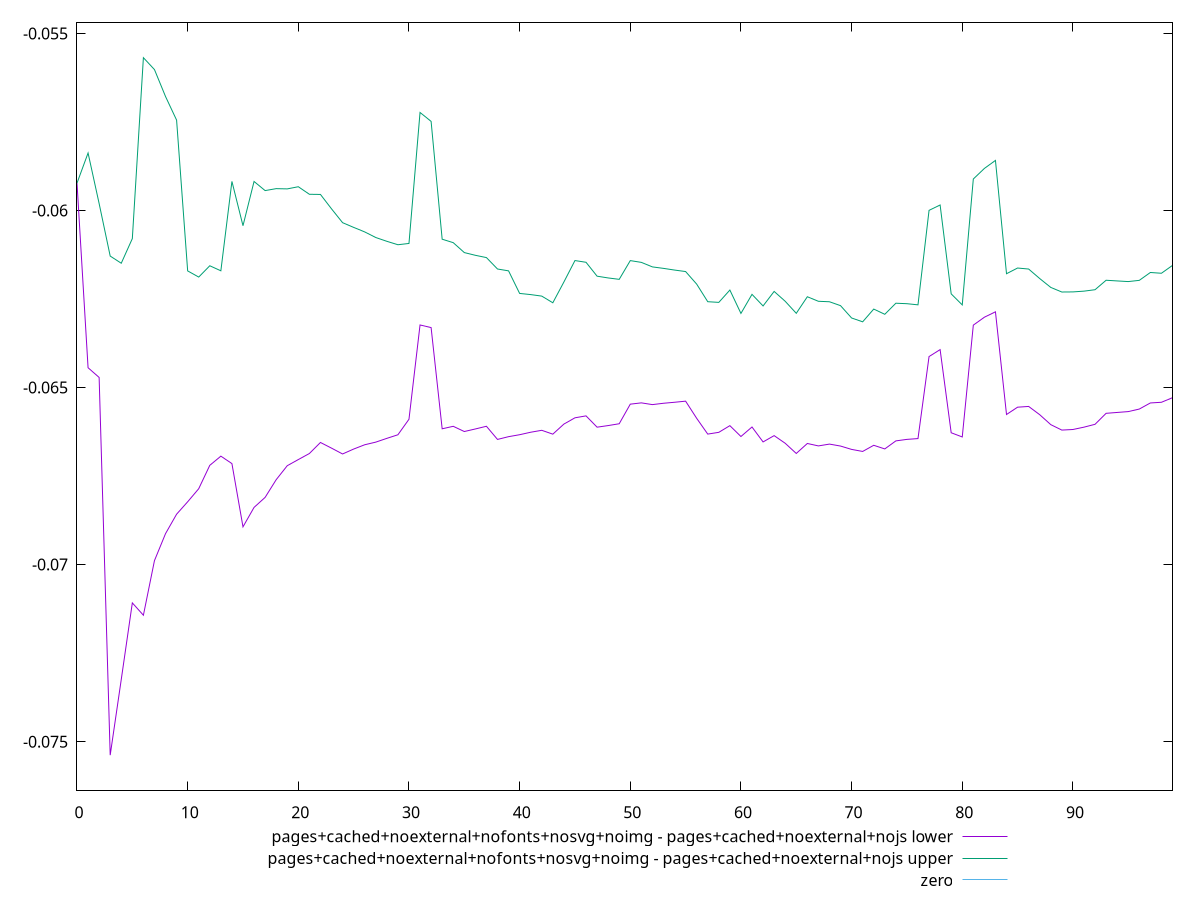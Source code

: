reset

$pagesCachedNoexternalNofontsNosvgNoimgPagesCachedNoexternalNojsLower <<EOF
0 -0.05922515473415546
1 -0.06444030299292468
2 -0.0647138931020834
3 -0.07538114605168207
4 -0.07324319100336381
5 -0.0710814752314241
6 -0.07142961529547974
7 -0.06988691715507353
8 -0.06912550058559344
9 -0.06857634561243449
10 -0.06822558887653828
11 -0.06785604913828887
12 -0.06719602766992509
13 -0.06693676691395446
14 -0.06714765446363982
15 -0.06893331132006589
16 -0.0683841599795807
17 -0.068101040098603
18 -0.06760160845529381
19 -0.0672065686114429
20 -0.06703270710515391
21 -0.06686244285283638
22 -0.06655035334351227
23 -0.06671025055546258
24 -0.06687519212673174
25 -0.0667365721925525
26 -0.06661507505251045
27 -0.06654066213477831
28 -0.06643431442405602
29 -0.06633293611767878
30 -0.0658944611103249
31 -0.06323171925015099
32 -0.06330583172636044
33 -0.06616414620627567
34 -0.06609369022704531
35 -0.06624125140309102
36 -0.06616891953603607
37 -0.06609275628987506
38 -0.06646424776014724
39 -0.06638644590756024
40 -0.0663314447879597
41 -0.06626127852747855
42 -0.0662068870430012
43 -0.06631550084534298
44 -0.06603085031579257
45 -0.06585381233622009
46 -0.06579928123349035
47 -0.06611837911471194
48 -0.06607301898201148
49 -0.06602156572227678
50 -0.06546823646298286
51 -0.06543190799157968
52 -0.06548109358003718
53 -0.06544313113861841
54 -0.06541485765812899
55 -0.06538358768211301
56 -0.06586825707639284
57 -0.06631378836448004
58 -0.06626402293134712
59 -0.06607559354395884
60 -0.06638198253664457
61 -0.06611333193028565
62 -0.06653517578764061
63 -0.06635708419776752
64 -0.0665729917550226
65 -0.06686071583833281
66 -0.0665787815328434
67 -0.0666477063673343
68 -0.06659624701829465
69 -0.06665156798475169
70 -0.06674609279513281
71 -0.06680376712969772
72 -0.06663010176658535
73 -0.0667327479688108
74 -0.06650581155217883
75 -0.0664630981277072
76 -0.06644049858340143
77 -0.0641232171406219
78 -0.06392782975324267
79 -0.0662760201812018
80 -0.06639470846537573
81 -0.06323644644638847
82 -0.06301279469709804
83 -0.06286029667015672
84 -0.0657602651894361
85 -0.06555392857024166
86 -0.06553264538407874
87 -0.06576594308759066
88 -0.06604690327482696
89 -0.0662004349782441
90 -0.06618417466212245
91 -0.06611784015872936
92 -0.06603737476065664
93 -0.06572699917040709
94 -0.06570254188960435
95 -0.06567845208108365
96 -0.06560654474724521
97 -0.06543437192147081
98 -0.06541513853262226
99 -0.0652859054089444
EOF

$pagesCachedNoexternalNofontsNosvgNoimgPagesCachedNoexternalNojsUpper <<EOF
0 -0.05922515473415546
1 -0.05837490582405293
2 -0.05980285419307219
3 -0.06128598363771081
4 -0.06148847341221512
5 -0.06079237351140538
6 -0.05568354199306737
7 -0.056018955821207
8 -0.05677972612775481
9 -0.05744578565399442
10 -0.06170488672607045
11 -0.06187880908165625
12 -0.06155963046510844
13 -0.06170184677322087
14 -0.05917692323192611
15 -0.06042908559051005
16 -0.059178739026223726
17 -0.05943676956015349
18 -0.05938164243331682
19 -0.059388623256050786
20 -0.059327446471696466
21 -0.05954092852824289
22 -0.05954540005937877
23 -0.05995204431998509
24 -0.06034287325288204
25 -0.06047581506637209
26 -0.06060391118402293
27 -0.060761955952921845
28 -0.06086898338976376
29 -0.06096589139183649
30 -0.06092960891408142
31 -0.05723037757757825
32 -0.05748235967097678
33 -0.06080972305118945
34 -0.0609071488016108
35 -0.061187405427466576
36 -0.06126423340513912
37 -0.061328789129872094
38 -0.06165124698807225
39 -0.06170334415538961
40 -0.06234085517923239
41 -0.06237386393588261
42 -0.06241673908257456
43 -0.06260510212331617
44 -0.06201831551395987
45 -0.0614124389939911
46 -0.06146155406917994
47 -0.061854113313054154
48 -0.061903705744958605
49 -0.06194316874118656
50 -0.061414116974302074
51 -0.06146411162382085
52 -0.06159188429808137
53 -0.061633404434175455
54 -0.06168115764841158
55 -0.06172312579023724
56 -0.062078243452221606
57 -0.06257467737614525
58 -0.06259388623594478
59 -0.06224586822110282
60 -0.06290552399284172
61 -0.06236726724979161
62 -0.06269472077705658
63 -0.06228420739674835
64 -0.06256294841630997
65 -0.06290279604127885
66 -0.06243482165928801
67 -0.06256298201244404
68 -0.0625762166230787
69 -0.062686227795
70 -0.06303467201585485
71 -0.06314289800278326
72 -0.06278319649319553
73 -0.06293046690492497
74 -0.06261756053509537
75 -0.06263110404760999
76 -0.06266350586545019
77 -0.05999496218796581
78 -0.05984298884867929
79 -0.06235313870716123
80 -0.06266535562432932
81 -0.05910959297339481
82 -0.05881048846728191
83 -0.05858449469867941
84 -0.06178442997627121
85 -0.061623583572128944
86 -0.0616522982433714
87 -0.06192052054641848
88 -0.0621717408837952
89 -0.06230112139355163
90 -0.06229804117200588
91 -0.06227664185983315
92 -0.062236212284306744
93 -0.06196882170663781
94 -0.061987931418863045
95 -0.062006430114435344
96 -0.06197164745329602
97 -0.06174958395781718
98 -0.061771283603477604
99 -0.06154968998764056
EOF

set key outside below
set xrange [0:99]
set yrange [-0.07638114605168207:-0.05468354199306737]
set trange [-0.07638114605168207:-0.05468354199306737]
set terminal svg size 640, 520 enhanced background rgb 'white'
set output "reprap/meta/scoreEstimate/diff/11_sub_10.svg"

plot $pagesCachedNoexternalNofontsNosvgNoimgPagesCachedNoexternalNojsLower title "pages+cached+noexternal+nofonts+nosvg+noimg - pages+cached+noexternal+nojs lower" with line, \
     $pagesCachedNoexternalNofontsNosvgNoimgPagesCachedNoexternalNojsUpper title "pages+cached+noexternal+nofonts+nosvg+noimg - pages+cached+noexternal+nojs upper" with line, \
     0 title "zero"

reset

